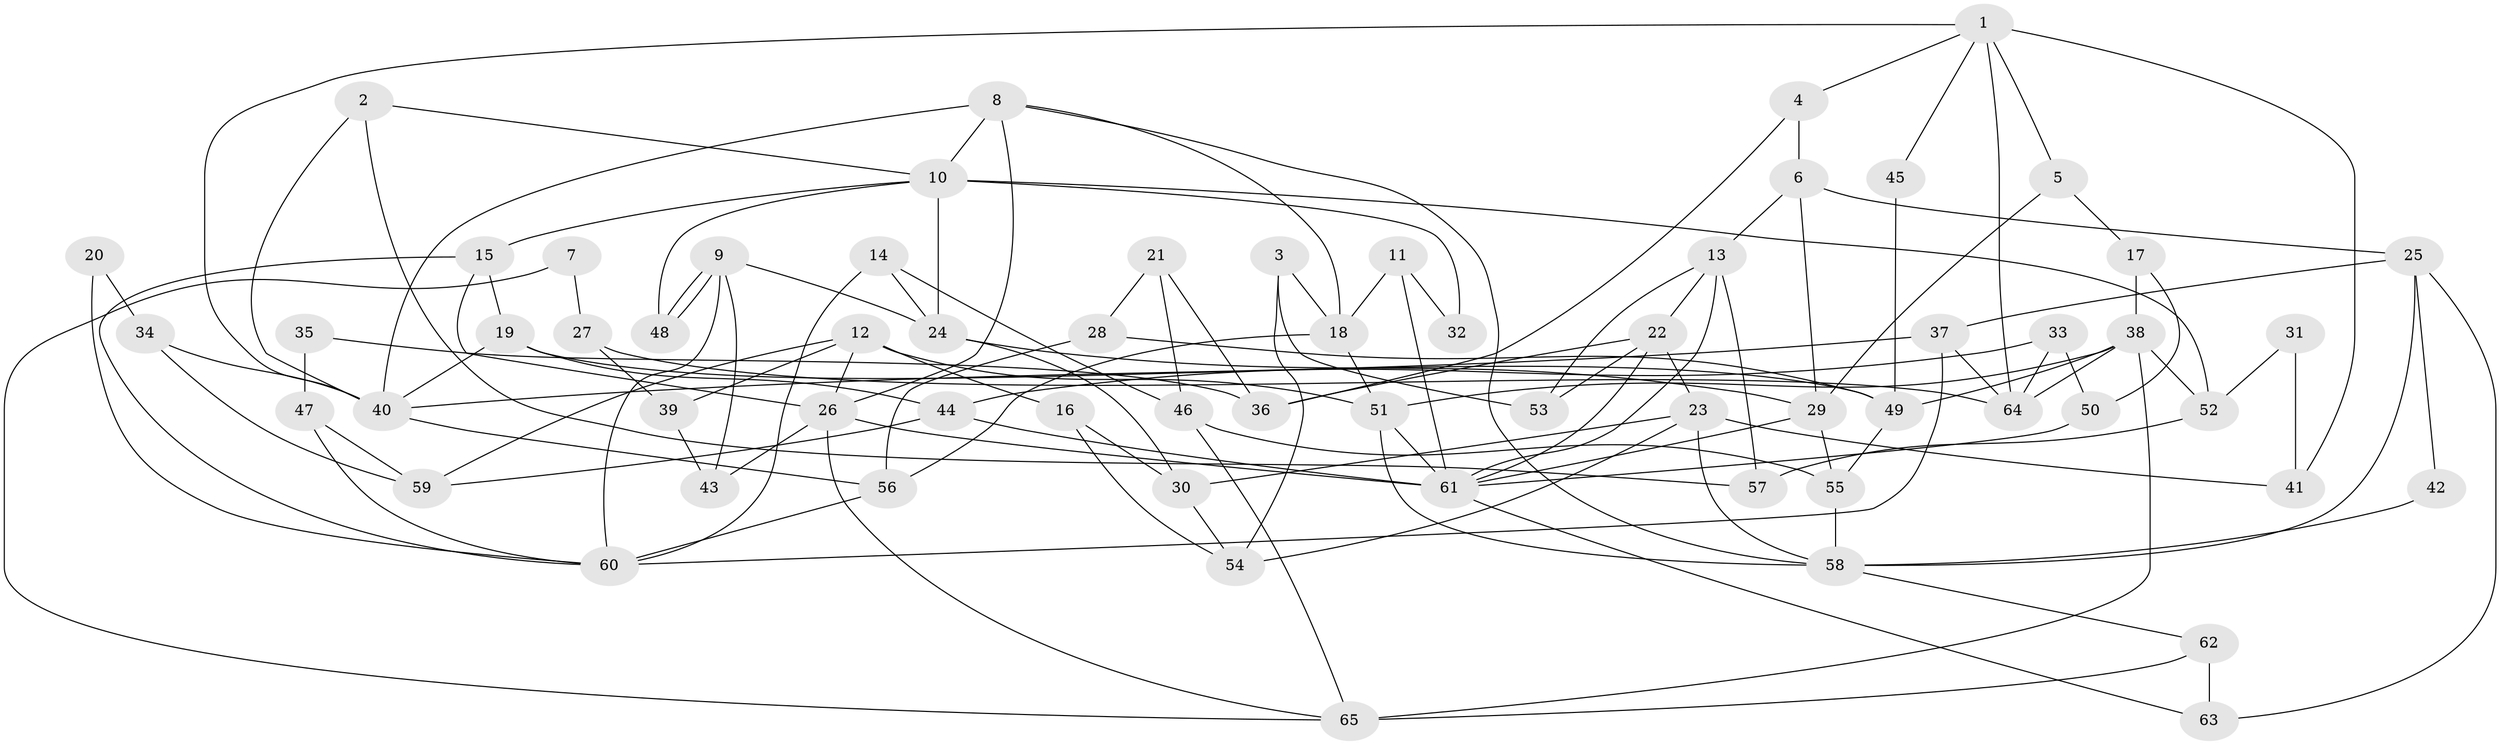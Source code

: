 // coarse degree distribution, {7: 0.06666666666666667, 3: 0.35555555555555557, 8: 0.06666666666666667, 2: 0.1111111111111111, 5: 0.1111111111111111, 6: 0.08888888888888889, 4: 0.15555555555555556, 11: 0.022222222222222223, 17: 0.022222222222222223}
// Generated by graph-tools (version 1.1) at 2025/19/03/04/25 18:19:01]
// undirected, 65 vertices, 130 edges
graph export_dot {
graph [start="1"]
  node [color=gray90,style=filled];
  1;
  2;
  3;
  4;
  5;
  6;
  7;
  8;
  9;
  10;
  11;
  12;
  13;
  14;
  15;
  16;
  17;
  18;
  19;
  20;
  21;
  22;
  23;
  24;
  25;
  26;
  27;
  28;
  29;
  30;
  31;
  32;
  33;
  34;
  35;
  36;
  37;
  38;
  39;
  40;
  41;
  42;
  43;
  44;
  45;
  46;
  47;
  48;
  49;
  50;
  51;
  52;
  53;
  54;
  55;
  56;
  57;
  58;
  59;
  60;
  61;
  62;
  63;
  64;
  65;
  1 -- 64;
  1 -- 40;
  1 -- 4;
  1 -- 5;
  1 -- 41;
  1 -- 45;
  2 -- 57;
  2 -- 10;
  2 -- 40;
  3 -- 18;
  3 -- 53;
  3 -- 54;
  4 -- 6;
  4 -- 36;
  5 -- 29;
  5 -- 17;
  6 -- 13;
  6 -- 29;
  6 -- 25;
  7 -- 65;
  7 -- 27;
  8 -- 40;
  8 -- 18;
  8 -- 10;
  8 -- 26;
  8 -- 58;
  9 -- 48;
  9 -- 48;
  9 -- 24;
  9 -- 43;
  9 -- 60;
  10 -- 24;
  10 -- 15;
  10 -- 32;
  10 -- 48;
  10 -- 52;
  11 -- 18;
  11 -- 61;
  11 -- 32;
  12 -- 26;
  12 -- 51;
  12 -- 16;
  12 -- 39;
  12 -- 59;
  13 -- 61;
  13 -- 22;
  13 -- 53;
  13 -- 57;
  14 -- 60;
  14 -- 24;
  14 -- 46;
  15 -- 19;
  15 -- 26;
  15 -- 60;
  16 -- 30;
  16 -- 54;
  17 -- 38;
  17 -- 50;
  18 -- 51;
  18 -- 56;
  19 -- 49;
  19 -- 40;
  19 -- 44;
  20 -- 60;
  20 -- 34;
  21 -- 46;
  21 -- 36;
  21 -- 28;
  22 -- 61;
  22 -- 23;
  22 -- 36;
  22 -- 53;
  23 -- 54;
  23 -- 58;
  23 -- 30;
  23 -- 41;
  24 -- 30;
  24 -- 29;
  25 -- 58;
  25 -- 37;
  25 -- 42;
  25 -- 63;
  26 -- 43;
  26 -- 61;
  26 -- 65;
  27 -- 39;
  27 -- 64;
  28 -- 56;
  28 -- 49;
  29 -- 55;
  29 -- 61;
  30 -- 54;
  31 -- 41;
  31 -- 52;
  33 -- 64;
  33 -- 50;
  33 -- 44;
  34 -- 59;
  34 -- 40;
  35 -- 47;
  35 -- 36;
  37 -- 60;
  37 -- 40;
  37 -- 64;
  38 -- 51;
  38 -- 49;
  38 -- 52;
  38 -- 64;
  38 -- 65;
  39 -- 43;
  40 -- 56;
  42 -- 58;
  44 -- 59;
  44 -- 61;
  45 -- 49;
  46 -- 65;
  46 -- 55;
  47 -- 59;
  47 -- 60;
  49 -- 55;
  50 -- 61;
  51 -- 58;
  51 -- 61;
  52 -- 57;
  55 -- 58;
  56 -- 60;
  58 -- 62;
  61 -- 63;
  62 -- 65;
  62 -- 63;
}
